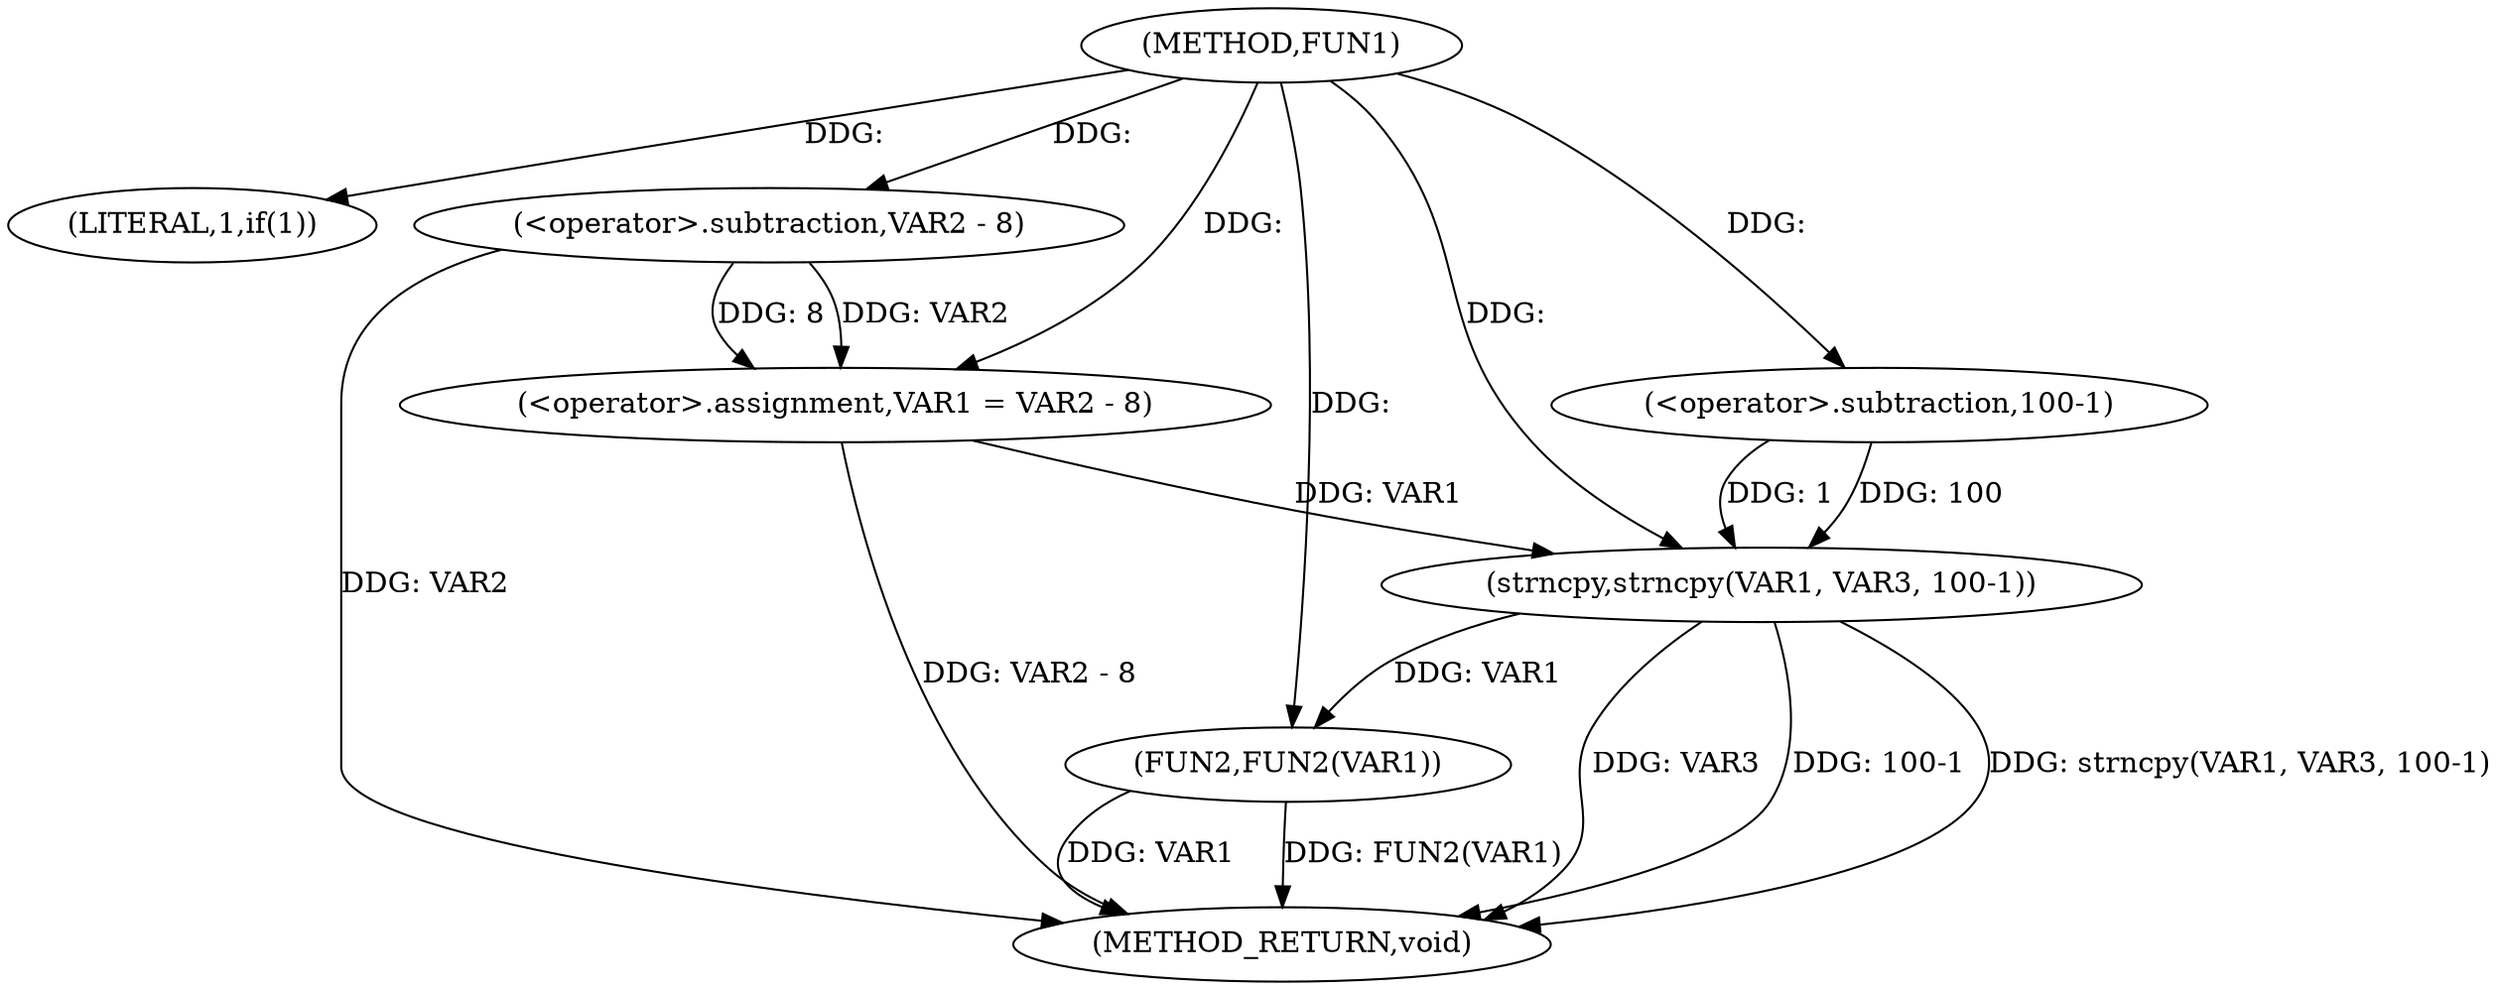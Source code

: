 digraph FUN1 {  
"1000100" [label = "(METHOD,FUN1)" ]
"1000122" [label = "(METHOD_RETURN,void)" ]
"1000105" [label = "(LITERAL,1,if(1))" ]
"1000107" [label = "(<operator>.assignment,VAR1 = VAR2 - 8)" ]
"1000109" [label = "(<operator>.subtraction,VAR2 - 8)" ]
"1000114" [label = "(strncpy,strncpy(VAR1, VAR3, 100-1))" ]
"1000117" [label = "(<operator>.subtraction,100-1)" ]
"1000120" [label = "(FUN2,FUN2(VAR1))" ]
  "1000114" -> "1000122"  [ label = "DDG: 100-1"] 
  "1000114" -> "1000122"  [ label = "DDG: strncpy(VAR1, VAR3, 100-1)"] 
  "1000120" -> "1000122"  [ label = "DDG: VAR1"] 
  "1000114" -> "1000122"  [ label = "DDG: VAR3"] 
  "1000107" -> "1000122"  [ label = "DDG: VAR2 - 8"] 
  "1000109" -> "1000122"  [ label = "DDG: VAR2"] 
  "1000120" -> "1000122"  [ label = "DDG: FUN2(VAR1)"] 
  "1000100" -> "1000105"  [ label = "DDG: "] 
  "1000109" -> "1000107"  [ label = "DDG: VAR2"] 
  "1000109" -> "1000107"  [ label = "DDG: 8"] 
  "1000100" -> "1000107"  [ label = "DDG: "] 
  "1000100" -> "1000109"  [ label = "DDG: "] 
  "1000107" -> "1000114"  [ label = "DDG: VAR1"] 
  "1000100" -> "1000114"  [ label = "DDG: "] 
  "1000117" -> "1000114"  [ label = "DDG: 100"] 
  "1000117" -> "1000114"  [ label = "DDG: 1"] 
  "1000100" -> "1000117"  [ label = "DDG: "] 
  "1000114" -> "1000120"  [ label = "DDG: VAR1"] 
  "1000100" -> "1000120"  [ label = "DDG: "] 
}
